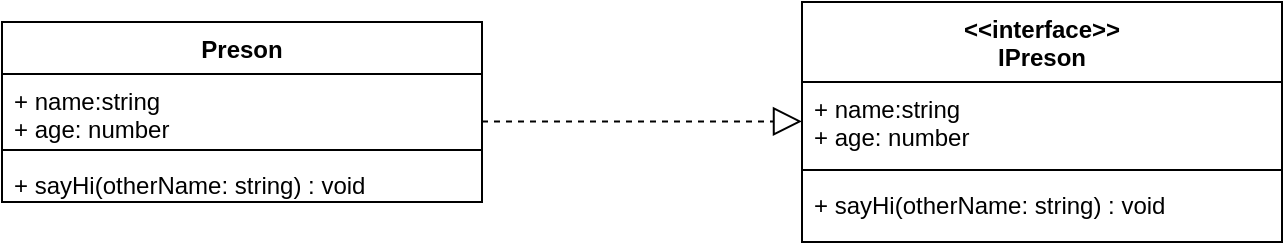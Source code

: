 <mxfile version="20.3.0" type="device"><diagram name="Page-1" id="c4acf3e9-155e-7222-9cf6-157b1a14988f"><mxGraphModel dx="593" dy="371" grid="1" gridSize="10" guides="1" tooltips="1" connect="1" arrows="1" fold="1" page="1" pageScale="1" pageWidth="850" pageHeight="1100" background="none" math="0" shadow="0"><root><mxCell id="0"/><mxCell id="1" parent="0"/><mxCell id="g3NMqew9LUtPdumfYVtV-1" value="&lt;&lt;interface&gt;&gt;&#10;IPreson" style="swimlane;fontStyle=1;align=center;verticalAlign=top;childLayout=stackLayout;horizontal=1;startSize=40;horizontalStack=0;resizeParent=1;resizeParentMax=0;resizeLast=0;collapsible=1;marginBottom=0;" vertex="1" parent="1"><mxGeometry x="500" y="80" width="240" height="120" as="geometry"/></mxCell><mxCell id="g3NMqew9LUtPdumfYVtV-2" value="+ name:string&#10;+ age: number" style="text;strokeColor=none;fillColor=none;align=left;verticalAlign=top;spacingLeft=4;spacingRight=4;overflow=hidden;rotatable=0;points=[[0,0.5],[1,0.5]];portConstraint=eastwest;" vertex="1" parent="g3NMqew9LUtPdumfYVtV-1"><mxGeometry y="40" width="240" height="40" as="geometry"/></mxCell><mxCell id="g3NMqew9LUtPdumfYVtV-3" value="" style="line;strokeWidth=1;fillColor=none;align=left;verticalAlign=middle;spacingTop=-1;spacingLeft=3;spacingRight=3;rotatable=0;labelPosition=right;points=[];portConstraint=eastwest;strokeColor=inherit;" vertex="1" parent="g3NMqew9LUtPdumfYVtV-1"><mxGeometry y="80" width="240" height="8" as="geometry"/></mxCell><mxCell id="g3NMqew9LUtPdumfYVtV-4" value="+ sayHi(otherName: string) : void" style="text;strokeColor=none;fillColor=none;align=left;verticalAlign=top;spacingLeft=4;spacingRight=4;overflow=hidden;rotatable=0;points=[[0,0.5],[1,0.5]];portConstraint=eastwest;" vertex="1" parent="g3NMqew9LUtPdumfYVtV-1"><mxGeometry y="88" width="240" height="32" as="geometry"/></mxCell><mxCell id="g3NMqew9LUtPdumfYVtV-5" value="Preson" style="swimlane;fontStyle=1;align=center;verticalAlign=top;childLayout=stackLayout;horizontal=1;startSize=26;horizontalStack=0;resizeParent=1;resizeParentMax=0;resizeLast=0;collapsible=1;marginBottom=0;" vertex="1" parent="1"><mxGeometry x="100" y="90" width="240" height="90" as="geometry"/></mxCell><mxCell id="g3NMqew9LUtPdumfYVtV-6" value="+ name:string&#10;+ age: number" style="text;strokeColor=none;fillColor=none;align=left;verticalAlign=top;spacingLeft=4;spacingRight=4;overflow=hidden;rotatable=0;points=[[0,0.5],[1,0.5]];portConstraint=eastwest;" vertex="1" parent="g3NMqew9LUtPdumfYVtV-5"><mxGeometry y="26" width="240" height="34" as="geometry"/></mxCell><mxCell id="g3NMqew9LUtPdumfYVtV-7" value="" style="line;strokeWidth=1;fillColor=none;align=left;verticalAlign=middle;spacingTop=-1;spacingLeft=3;spacingRight=3;rotatable=0;labelPosition=right;points=[];portConstraint=eastwest;strokeColor=inherit;" vertex="1" parent="g3NMqew9LUtPdumfYVtV-5"><mxGeometry y="60" width="240" height="8" as="geometry"/></mxCell><mxCell id="g3NMqew9LUtPdumfYVtV-8" value="+ sayHi(otherName: string) : void" style="text;strokeColor=none;fillColor=none;align=left;verticalAlign=top;spacingLeft=4;spacingRight=4;overflow=hidden;rotatable=0;points=[[0,0.5],[1,0.5]];portConstraint=eastwest;" vertex="1" parent="g3NMqew9LUtPdumfYVtV-5"><mxGeometry y="68" width="240" height="22" as="geometry"/></mxCell><mxCell id="g3NMqew9LUtPdumfYVtV-9" value="" style="endArrow=block;dashed=1;endFill=0;endSize=12;html=1;rounded=0;" edge="1" parent="1"><mxGeometry width="160" relative="1" as="geometry"><mxPoint x="340" y="139.71" as="sourcePoint"/><mxPoint x="500" y="139.71" as="targetPoint"/></mxGeometry></mxCell></root></mxGraphModel></diagram></mxfile>